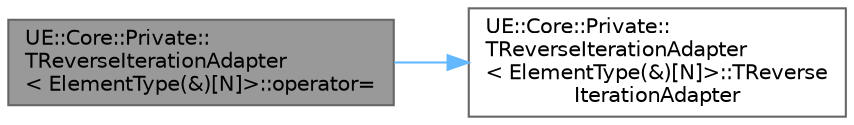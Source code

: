 digraph "UE::Core::Private::TReverseIterationAdapter&lt; ElementType(&amp;)[N]&gt;::operator="
{
 // INTERACTIVE_SVG=YES
 // LATEX_PDF_SIZE
  bgcolor="transparent";
  edge [fontname=Helvetica,fontsize=10,labelfontname=Helvetica,labelfontsize=10];
  node [fontname=Helvetica,fontsize=10,shape=box,height=0.2,width=0.4];
  rankdir="LR";
  Node1 [id="Node000001",label="UE::Core::Private::\lTReverseIterationAdapter\l\< ElementType(&)[N]\>::operator=",height=0.2,width=0.4,color="gray40", fillcolor="grey60", style="filled", fontcolor="black",tooltip=" "];
  Node1 -> Node2 [id="edge1_Node000001_Node000002",color="steelblue1",style="solid",tooltip=" "];
  Node2 [id="Node000002",label="UE::Core::Private::\lTReverseIterationAdapter\l\< ElementType(&)[N]\>::TReverse\lIterationAdapter",height=0.2,width=0.4,color="grey40", fillcolor="white", style="filled",URL="$d5/da5/structUE_1_1Core_1_1Private_1_1TReverseIterationAdapter_3_01ElementType_07_6_08_0fN_0e_4.html#aa132d84504928821906369766a2191a1",tooltip=" "];
}
